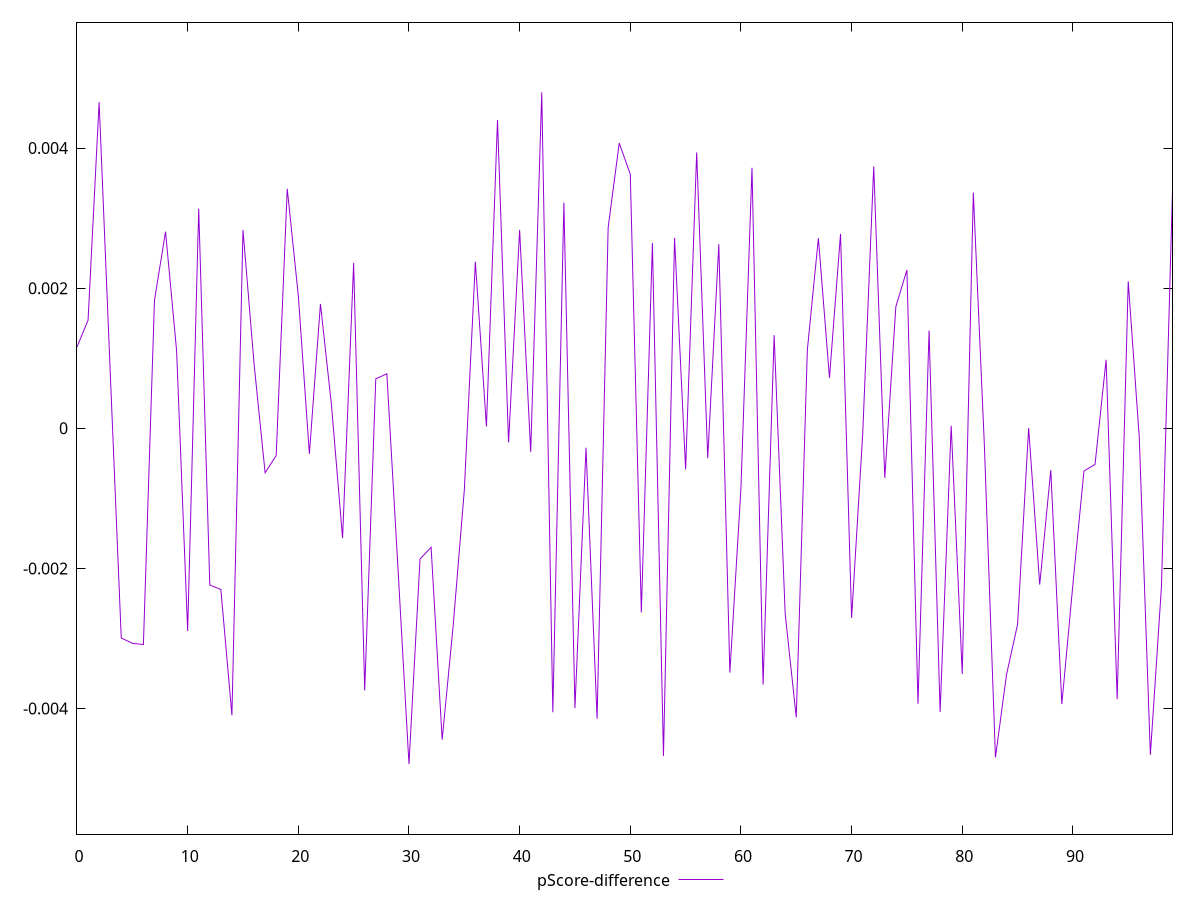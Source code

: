reset

$pScoreDifference <<EOF
0 0.0011613477753595614
1 0.001542971532929649
2 0.0046551294756724815
3 0.0008136704219238178
4 -0.002994272340828552
5 -0.0030693505158155276
6 -0.003086552679146315
7 0.0018256390521086963
8 0.0028068968184025503
9 0.0011107286598180735
10 -0.0028935447992529117
11 0.0031348554941723616
12 -0.0022376587369335454
13 -0.0023008992207963486
14 -0.004096346548495056
15 0.002831051098232229
16 0.0009209114604843416
17 -0.0006346078849935322
18 -0.00038973544972659147
19 0.003418873895875141
20 0.001894323555306554
21 -0.00036441549150084684
22 0.0017750931193702968
23 0.000324369320429424
24 -0.0015676285176571825
25 0.0023598324480040844
26 -0.00374175239321084
27 0.0007065181142049681
28 0.000777505882735785
29 -0.001981184746322806
30 -0.004793418361185187
31 -0.0018660919859747604
32 -0.0016987413796604733
33 -0.004444499795598744
34 -0.002808310023323657
35 -0.0008866950574701327
36 0.0023770736768306544
37 0.000025249767236890097
38 0.004400018881590806
39 -0.0002000750354183567
40 0.002831881237927769
41 -0.0003384799417672224
42 0.004795171941349798
43 -0.004054055981075166
44 0.0032192394128079393
45 -0.003994271199965094
46 -0.0002772434781208033
47 -0.00414652361380069
48 0.0028641007039655123
49 0.0040708209362801395
50 0.003626679059994309
51 -0.0026293042351116513
52 0.0026440994856648525
53 -0.004677313897075097
54 0.002719609848055027
55 -0.0005867250112605582
56 0.003938196641333769
57 -0.00042582647099792537
58 0.002626921708780261
59 -0.003487415213650924
60 -0.0008586428072334673
61 0.0037186598186726982
62 -0.003659193994436774
63 0.0013287823381681885
64 -0.0026516551642456476
65 -0.004127793083640363
66 0.001116074518143828
67 0.0027137959869816264
68 0.0007192006751675084
69 0.0027742215874711484
70 -0.002706714067694793
71 -0.00009278391937095343
72 0.0037384151881509897
73 -0.000708180231698663
74 0.0017366314201738842
75 0.002258789360630342
76 -0.0039329710611208935
77 0.001395512985773839
78 -0.004050242145285543
79 0.000035763687726120263
80 -0.003506167085457923
81 0.003363623406944516
82 -0.00024411991447220727
83 -0.004698419085214067
84 -0.003516927874766998
85 -0.0028005581671639024
86 0.000003979930195630033
87 -0.002231786304034533
88 -0.0005979102068057948
89 -0.003937377191689295
90 -0.0022285074034504304
91 -0.0006094187300826892
92 -0.0005160480671991263
93 0.0009778350070923647
94 -0.0038668617559886598
95 0.002096441347039679
96 -0.00013804269925593582
97 -0.004661464643511415
98 -0.0022666071864366755
99 0.0033984154632112906
EOF

set key outside below
set xrange [0:99]
set yrange [-0.005793418361185187:0.005795171941349798]
set trange [-0.005793418361185187:0.005795171941349798]
set terminal svg size 640, 500 enhanced background rgb 'white'
set output "reports/report_00028_2021-02-24T12-49-42.674Z/first-cpu-idle/samples/astro/pScore-difference/values.svg"

plot $pScoreDifference title "pScore-difference" with line

reset
